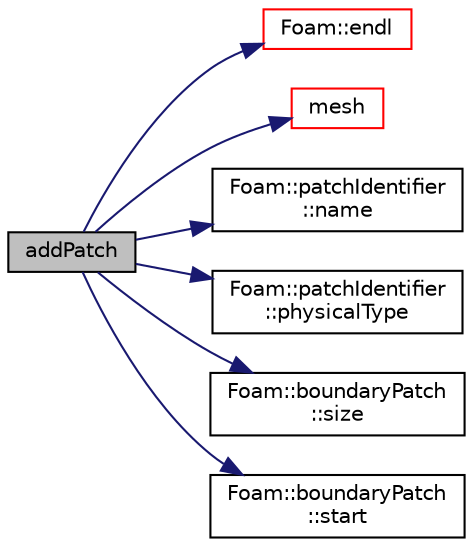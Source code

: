 digraph "addPatch"
{
  bgcolor="transparent";
  edge [fontname="Helvetica",fontsize="10",labelfontname="Helvetica",labelfontsize="10"];
  node [fontname="Helvetica",fontsize="10",shape=record];
  rankdir="LR";
  Node1 [label="addPatch",height=0.2,width=0.4,color="black", fillcolor="grey75", style="filled", fontcolor="black"];
  Node1 -> Node2 [color="midnightblue",fontsize="10",style="solid",fontname="Helvetica"];
  Node2 [label="Foam::endl",height=0.2,width=0.4,color="red",URL="$a10974.html#a2db8fe02a0d3909e9351bb4275b23ce4",tooltip="Add newline and flush stream. "];
  Node1 -> Node3 [color="midnightblue",fontsize="10",style="solid",fontname="Helvetica"];
  Node3 [label="mesh",height=0.2,width=0.4,color="red",URL="$a00150.html#a755c3307c0a74eb80926b68bb037674c"];
  Node1 -> Node4 [color="midnightblue",fontsize="10",style="solid",fontname="Helvetica"];
  Node4 [label="Foam::patchIdentifier\l::name",height=0.2,width=0.4,color="black",URL="$a01838.html#a75b72488d2e82151b025744974919d5d",tooltip="Return name. "];
  Node1 -> Node5 [color="midnightblue",fontsize="10",style="solid",fontname="Helvetica"];
  Node5 [label="Foam::patchIdentifier\l::physicalType",height=0.2,width=0.4,color="black",URL="$a01838.html#ad866bf5de40c6f31bc05e249c9792dce",tooltip="Return the optional physical type of the patch. "];
  Node1 -> Node6 [color="midnightblue",fontsize="10",style="solid",fontname="Helvetica"];
  Node6 [label="Foam::boundaryPatch\l::size",height=0.2,width=0.4,color="black",URL="$a00151.html#a65cea301e2d6033c43932d12d91c792f"];
  Node1 -> Node7 [color="midnightblue",fontsize="10",style="solid",fontname="Helvetica"];
  Node7 [label="Foam::boundaryPatch\l::start",height=0.2,width=0.4,color="black",URL="$a00151.html#a861f370e41af7d54d7ff91da65de6e6a"];
}
